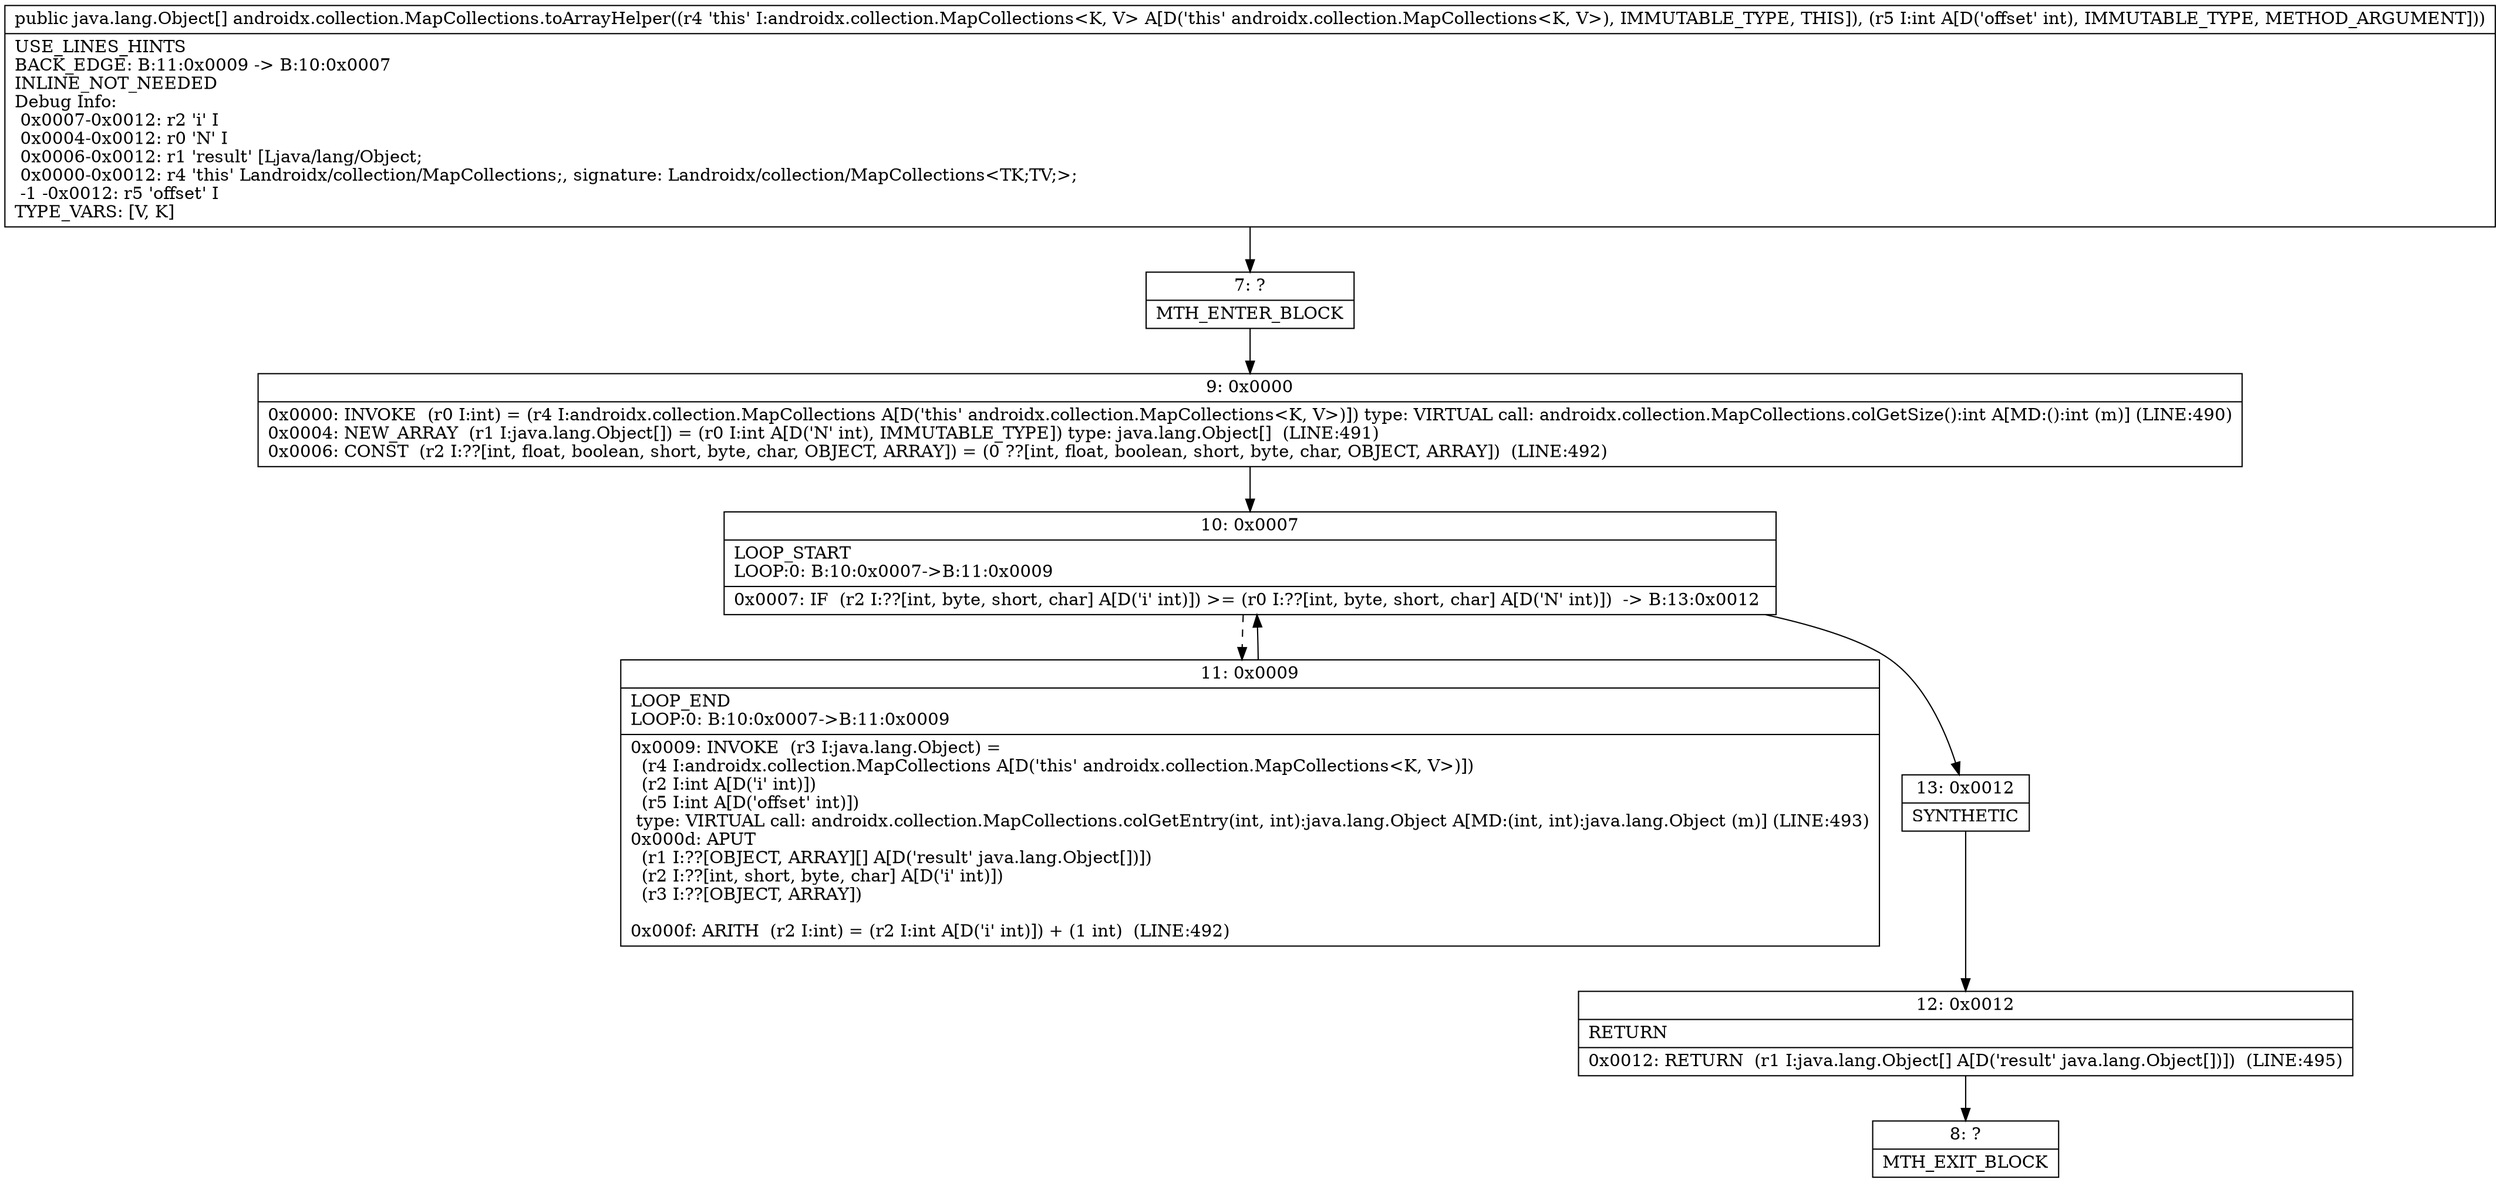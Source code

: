 digraph "CFG forandroidx.collection.MapCollections.toArrayHelper(I)[Ljava\/lang\/Object;" {
Node_7 [shape=record,label="{7\:\ ?|MTH_ENTER_BLOCK\l}"];
Node_9 [shape=record,label="{9\:\ 0x0000|0x0000: INVOKE  (r0 I:int) = (r4 I:androidx.collection.MapCollections A[D('this' androidx.collection.MapCollections\<K, V\>)]) type: VIRTUAL call: androidx.collection.MapCollections.colGetSize():int A[MD:():int (m)] (LINE:490)\l0x0004: NEW_ARRAY  (r1 I:java.lang.Object[]) = (r0 I:int A[D('N' int), IMMUTABLE_TYPE]) type: java.lang.Object[]  (LINE:491)\l0x0006: CONST  (r2 I:??[int, float, boolean, short, byte, char, OBJECT, ARRAY]) = (0 ??[int, float, boolean, short, byte, char, OBJECT, ARRAY])  (LINE:492)\l}"];
Node_10 [shape=record,label="{10\:\ 0x0007|LOOP_START\lLOOP:0: B:10:0x0007\-\>B:11:0x0009\l|0x0007: IF  (r2 I:??[int, byte, short, char] A[D('i' int)]) \>= (r0 I:??[int, byte, short, char] A[D('N' int)])  \-\> B:13:0x0012 \l}"];
Node_11 [shape=record,label="{11\:\ 0x0009|LOOP_END\lLOOP:0: B:10:0x0007\-\>B:11:0x0009\l|0x0009: INVOKE  (r3 I:java.lang.Object) = \l  (r4 I:androidx.collection.MapCollections A[D('this' androidx.collection.MapCollections\<K, V\>)])\l  (r2 I:int A[D('i' int)])\l  (r5 I:int A[D('offset' int)])\l type: VIRTUAL call: androidx.collection.MapCollections.colGetEntry(int, int):java.lang.Object A[MD:(int, int):java.lang.Object (m)] (LINE:493)\l0x000d: APUT  \l  (r1 I:??[OBJECT, ARRAY][] A[D('result' java.lang.Object[])])\l  (r2 I:??[int, short, byte, char] A[D('i' int)])\l  (r3 I:??[OBJECT, ARRAY])\l \l0x000f: ARITH  (r2 I:int) = (r2 I:int A[D('i' int)]) + (1 int)  (LINE:492)\l}"];
Node_13 [shape=record,label="{13\:\ 0x0012|SYNTHETIC\l}"];
Node_12 [shape=record,label="{12\:\ 0x0012|RETURN\l|0x0012: RETURN  (r1 I:java.lang.Object[] A[D('result' java.lang.Object[])])  (LINE:495)\l}"];
Node_8 [shape=record,label="{8\:\ ?|MTH_EXIT_BLOCK\l}"];
MethodNode[shape=record,label="{public java.lang.Object[] androidx.collection.MapCollections.toArrayHelper((r4 'this' I:androidx.collection.MapCollections\<K, V\> A[D('this' androidx.collection.MapCollections\<K, V\>), IMMUTABLE_TYPE, THIS]), (r5 I:int A[D('offset' int), IMMUTABLE_TYPE, METHOD_ARGUMENT]))  | USE_LINES_HINTS\lBACK_EDGE: B:11:0x0009 \-\> B:10:0x0007\lINLINE_NOT_NEEDED\lDebug Info:\l  0x0007\-0x0012: r2 'i' I\l  0x0004\-0x0012: r0 'N' I\l  0x0006\-0x0012: r1 'result' [Ljava\/lang\/Object;\l  0x0000\-0x0012: r4 'this' Landroidx\/collection\/MapCollections;, signature: Landroidx\/collection\/MapCollections\<TK;TV;\>;\l  \-1 \-0x0012: r5 'offset' I\lTYPE_VARS: [V, K]\l}"];
MethodNode -> Node_7;Node_7 -> Node_9;
Node_9 -> Node_10;
Node_10 -> Node_11[style=dashed];
Node_10 -> Node_13;
Node_11 -> Node_10;
Node_13 -> Node_12;
Node_12 -> Node_8;
}

